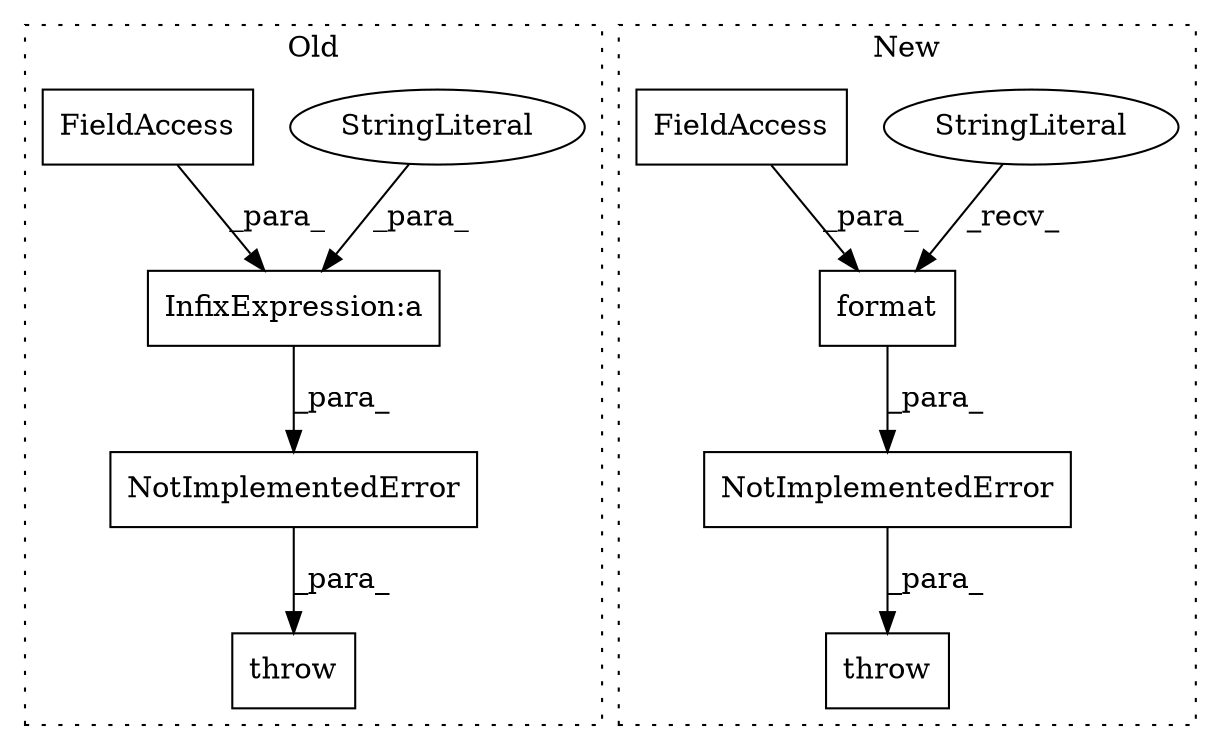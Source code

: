 digraph G {
subgraph cluster0 {
1 [label="NotImplementedError" a="32" s="2484,2553" l="20,1" shape="box"];
4 [label="throw" a="53" s="2478" l="6" shape="box"];
5 [label="InfixExpression:a" a="27" s="2537" l="3" shape="box"];
6 [label="StringLiteral" a="45" s="2504" l="33" shape="ellipse"];
9 [label="FieldAccess" a="22" s="2540" l="13" shape="box"];
label = "Old";
style="dotted";
}
subgraph cluster1 {
2 [label="NotImplementedError" a="32" s="2492,2569" l="20,1" shape="box"];
3 [label="throw" a="53" s="2486" l="6" shape="box"];
7 [label="format" a="32" s="2548,2568" l="7,1" shape="box"];
8 [label="StringLiteral" a="45" s="2512" l="35" shape="ellipse"];
10 [label="FieldAccess" a="22" s="2555" l="13" shape="box"];
label = "New";
style="dotted";
}
1 -> 4 [label="_para_"];
2 -> 3 [label="_para_"];
5 -> 1 [label="_para_"];
6 -> 5 [label="_para_"];
7 -> 2 [label="_para_"];
8 -> 7 [label="_recv_"];
9 -> 5 [label="_para_"];
10 -> 7 [label="_para_"];
}